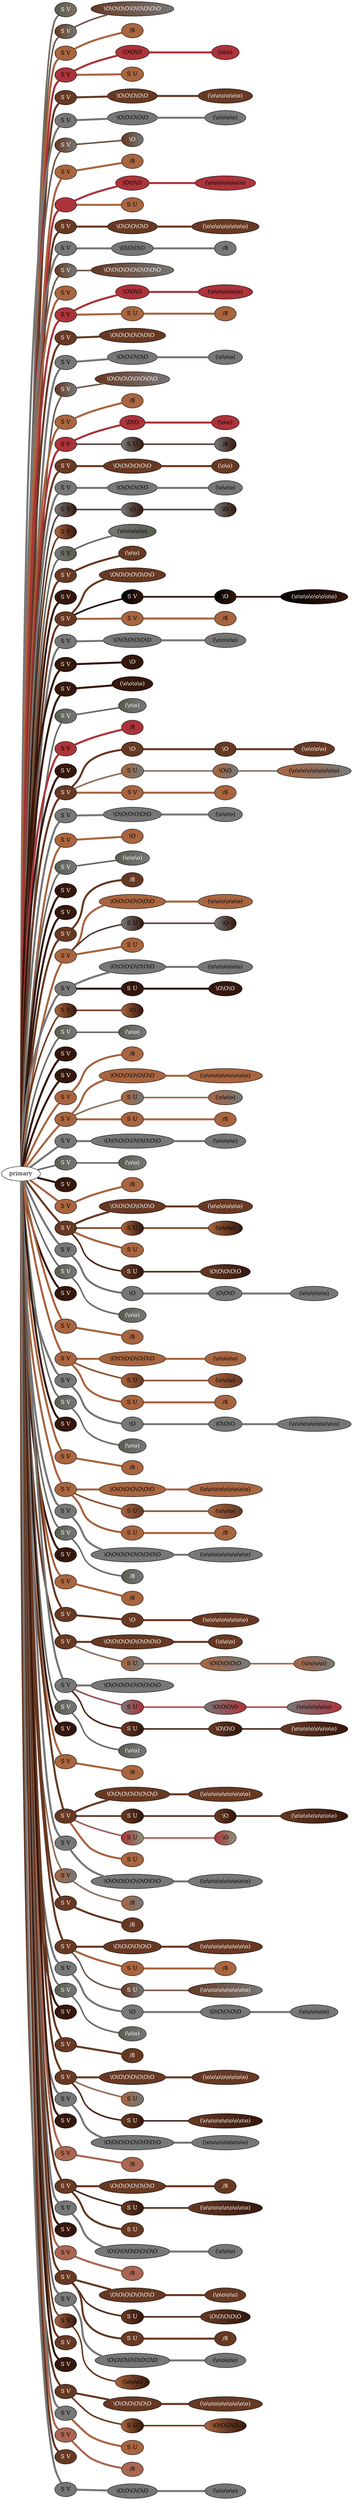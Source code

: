 graph {
 graph [rankdir=LR]
"1" [qtype="pendant_node", pendant_colors="#575E4E:#817066", pendant_ply="S", pendant_attach="V", pendant_length="14.5", label="S V", style=filled, fillcolor="#575E4E:#817066", fontcolor="#ffffff"]
"primary" -- "1" [qtype="pendant_link",penwidth=2,color="#575E4E:#817066"]
"2" [qtype="pendant_node", pendant_colors="#673923:#777777", pendant_ply="S", pendant_attach="V", pendant_length="36.0", label="S V", style=filled, fillcolor="#673923:#777777", fontcolor="#ffffff"]
"primary" -- "2" [qtype="pendant_link",penwidth=2,color="#673923:#777777"]
"2:0" [qtype="knot_node", knot_value="9", knot_type="S", knot_position="8.5", knot_spin="Z", label="\\O\\O\\O\\O\\O\\O\\O\\O\\O", style=filled, fillcolor="#673923:#777777" , fontcolor="#ffffff"]
"2" -- "2:0" [qtype="knot_link",penwidth=2,color="#673923:#777777"]
"3" [qtype="pendant_node", pendant_colors="#A86540", pendant_ply="S", pendant_attach="V", pendant_length="41.0", label="S V", style=filled, fillcolor="#A86540", fontcolor="#000000"]
"primary" -- "3" [qtype="pendant_link",penwidth=5,color="#A86540"]
"3:0" [qtype="knot_node", knot_value="1", knot_type="E", knot_position="16.0", knot_spin="S", label="/8", style=filled, fillcolor="#A86540" , fontcolor="#000000"]
"3" -- "3:0" [qtype="knot_link",penwidth=5,color="#A86540"]
"4" [qtype="pendant_node", pendant_colors="#AB343A", pendant_ply="S", pendant_attach="V", pendant_length="38.0", label="S V", style=filled, fillcolor="#AB343A", fontcolor="#000000"]
"primary" -- "4" [qtype="pendant_link",penwidth=5,color="#AB343A"]
"4:0" [qtype="knot_node", knot_value="3", knot_type="S", knot_position="8.0", knot_spin="Z", label="\\O\\O\\O", style=filled, fillcolor="#AB343A" , fontcolor="#000000"]
"4" -- "4:0" [qtype="knot_link",penwidth=5,color="#AB343A"]
"4:1" [qtype="knot_node", knot_value="2", knot_type="L", knot_position="15.0", knot_spin="Z", label="(\\o\\o)", style=filled, fillcolor="#AB343A" , fontcolor="#000000"]
"4:0" -- "4:1" [qtype="knot_link",penwidth=5,color="#AB343A"]
"4s1" [qtype="pendant_node", pendant_colors="#A86540", pendant_ply="S", pendant_attach="U", pendant_length="0.0", label="S U", style=filled, fillcolor="#A86540", fontcolor="#000000"]
"4" -- "4s1" [qtype="pendant_link",penwidth=5,color="#A86540"]
"5" [qtype="pendant_node", pendant_colors="#673923", pendant_ply="S", pendant_attach="V", pendant_length="37.0", label="S V", style=filled, fillcolor="#673923", fontcolor="#ffffff"]
"primary" -- "5" [qtype="pendant_link",penwidth=5,color="#673923"]
"5:0" [qtype="knot_node", knot_value="5", knot_type="S", knot_position="8.0", knot_spin="Z", label="\\O\\O\\O\\O\\O", style=filled, fillcolor="#673923" , fontcolor="#ffffff"]
"5" -- "5:0" [qtype="knot_link",penwidth=5,color="#673923"]
"5:1" [qtype="knot_node", knot_value="6", knot_type="L", knot_position="16.0", knot_spin="Z", label="(\\o\\o\\o\\o\\o\\o)", style=filled, fillcolor="#673923" , fontcolor="#ffffff"]
"5:0" -- "5:1" [qtype="knot_link",penwidth=5,color="#673923"]
"6" [qtype="pendant_node", pendant_colors="#777777", pendant_ply="S", pendant_attach="V", pendant_length="41.0", label="S V", style=filled, fillcolor="#777777", fontcolor="#000000"]
"primary" -- "6" [qtype="pendant_link",penwidth=5,color="#777777"]
"6:0" [qtype="knot_node", knot_value="5", knot_type="S", knot_position="7.5", knot_spin="Z", label="\\O\\O\\O\\O\\O", style=filled, fillcolor="#777777" , fontcolor="#000000"]
"6" -- "6:0" [qtype="knot_link",penwidth=5,color="#777777"]
"6:1" [qtype="knot_node", knot_value="4", knot_type="L", knot_position="16.0", knot_spin="Z", label="(\\o\\o\\o\\o)", style=filled, fillcolor="#777777" , fontcolor="#000000"]
"6:0" -- "6:1" [qtype="knot_link",penwidth=5,color="#777777"]
"7" [qtype="pendant_node", pendant_colors="#673923:#777777", pendant_ply="S", pendant_attach="V", pendant_length="38.0", label="S V", style=filled, fillcolor="#673923:#777777", fontcolor="#ffffff"]
"primary" -- "7" [qtype="pendant_link",penwidth=2,color="#673923:#777777"]
"7:0" [qtype="knot_node", knot_value="1", knot_type="S", knot_position="3.5", knot_spin="Z", label="\\O", style=filled, fillcolor="#673923:#777777" , fontcolor="#ffffff"]
"7" -- "7:0" [qtype="knot_link",penwidth=2,color="#673923:#777777"]
"8" [qtype="pendant_node", pendant_colors="#A86540", pendant_ply="S", pendant_attach="V", pendant_length="15.5", label="S V", style=filled, fillcolor="#A86540", fontcolor="#000000"]
"primary" -- "8" [qtype="pendant_link",penwidth=5,color="#A86540"]
"8:0" [qtype="knot_node", knot_value="1", knot_type="E", knot_position="14.5", knot_spin="S", label="/8", style=filled, fillcolor="#A86540" , fontcolor="#000000"]
"8" -- "8:0" [qtype="knot_link",penwidth=5,color="#A86540"]
"9" [qtype="pendant_node", pendant_colors="#AB343A", pendant_ply="", pendant_attach="", pendant_length="", label=" ", style=filled, fillcolor="#AB343A", fontcolor="#000000"]
"primary" -- "9" [qtype="pendant_link",penwidth=5,color="#AB343A"]
"9:0" [qtype="knot_node", knot_value="3", knot_type="S", knot_position="7.0", knot_spin="Z", label="\\O\\O\\O", style=filled, fillcolor="#AB343A" , fontcolor="#000000"]
"9" -- "9:0" [qtype="knot_link",penwidth=5,color="#AB343A"]
"9:1" [qtype="knot_node", knot_value="7", knot_type="L", knot_position="15.0", knot_spin="Z", label="(\\o\\o\\o\\o\\o\\o\\o)", style=filled, fillcolor="#AB343A" , fontcolor="#000000"]
"9:0" -- "9:1" [qtype="knot_link",penwidth=5,color="#AB343A"]
"9s1" [qtype="pendant_node", pendant_colors="#A86540", pendant_ply="S", pendant_attach="U", pendant_length="2.0", label="S U", style=filled, fillcolor="#A86540", fontcolor="#000000"]
"9" -- "9s1" [qtype="pendant_link",penwidth=5,color="#A86540"]
"10" [qtype="pendant_node", pendant_colors="#673923", pendant_ply="S", pendant_attach="V", pendant_length="28.0", label="S V", style=filled, fillcolor="#673923", fontcolor="#ffffff"]
"primary" -- "10" [qtype="pendant_link",penwidth=5,color="#673923"]
"10:0" [qtype="knot_node", knot_value="5", knot_type="S", knot_position="7.5", knot_spin="Z", label="\\O\\O\\O\\O\\O", style=filled, fillcolor="#673923" , fontcolor="#ffffff"]
"10" -- "10:0" [qtype="knot_link",penwidth=5,color="#673923"]
"10:1" [qtype="knot_node", knot_value="8", knot_type="L", knot_position="15.5", knot_spin="Z", label="(\\o\\o\\o\\o\\o\\o\\o\\o)", style=filled, fillcolor="#673923" , fontcolor="#ffffff"]
"10:0" -- "10:1" [qtype="knot_link",penwidth=5,color="#673923"]
"11" [qtype="pendant_node", pendant_colors="#777777", pendant_ply="S", pendant_attach="V", pendant_length="43.0", label="S V", style=filled, fillcolor="#777777", fontcolor="#000000"]
"primary" -- "11" [qtype="pendant_link",penwidth=5,color="#777777"]
"11:0" [qtype="knot_node", knot_value="4", knot_type="S", knot_position="7.0", knot_spin="Z", label="\\O\\O\\O\\O", style=filled, fillcolor="#777777" , fontcolor="#000000"]
"11" -- "11:0" [qtype="knot_link",penwidth=5,color="#777777"]
"11:1" [qtype="knot_node", knot_value="1", knot_type="E", knot_position="16.0", knot_spin="S", label="/8", style=filled, fillcolor="#777777" , fontcolor="#000000"]
"11:0" -- "11:1" [qtype="knot_link",penwidth=5,color="#777777"]
"12" [qtype="pendant_node", pendant_colors="#673923:#777777", pendant_ply="S", pendant_attach="V", pendant_length="36.0", label="S V", style=filled, fillcolor="#673923:#777777", fontcolor="#ffffff"]
"primary" -- "12" [qtype="pendant_link",penwidth=2,color="#673923:#777777"]
"12:0" [qtype="knot_node", knot_value="9", knot_type="S", knot_position="7.5", knot_spin="Z", label="\\O\\O\\O\\O\\O\\O\\O\\O\\O", style=filled, fillcolor="#673923:#777777" , fontcolor="#ffffff"]
"12" -- "12:0" [qtype="knot_link",penwidth=2,color="#673923:#777777"]
"13" [qtype="pendant_node", pendant_colors="#A86540", pendant_ply="S", pendant_attach="V", pendant_length="38.0", label="S V", style=filled, fillcolor="#A86540", fontcolor="#000000"]
"primary" -- "13" [qtype="pendant_link",penwidth=5,color="#A86540"]
"14" [qtype="pendant_node", pendant_colors="#AB343A", pendant_ply="S", pendant_attach="V", pendant_length="35.0", label="S V", style=filled, fillcolor="#AB343A", fontcolor="#000000"]
"primary" -- "14" [qtype="pendant_link",penwidth=5,color="#AB343A"]
"14:0" [qtype="knot_node", knot_value="3", knot_type="S", knot_position="7.0", knot_spin="Z", label="\\O\\O\\O", style=filled, fillcolor="#AB343A" , fontcolor="#000000"]
"14" -- "14:0" [qtype="knot_link",penwidth=5,color="#AB343A"]
"14:1" [qtype="knot_node", knot_value="6", knot_type="L", knot_position="15.0", knot_spin="Z", label="(\\o\\o\\o\\o\\o\\o)", style=filled, fillcolor="#AB343A" , fontcolor="#000000"]
"14:0" -- "14:1" [qtype="knot_link",penwidth=5,color="#AB343A"]
"14s1" [qtype="pendant_node", pendant_colors="#A86540", pendant_ply="S", pendant_attach="U", pendant_length="28.0", label="S U", style=filled, fillcolor="#A86540", fontcolor="#000000"]
"14" -- "14s1" [qtype="pendant_link",penwidth=5,color="#A86540"]
"14s1:0" [qtype="knot_node", knot_value="1", knot_type="E", knot_position="16.0", knot_spin="S", label="/8", style=filled, fillcolor="#A86540" , fontcolor="#000000"]
"14s1" -- "14s1:0" [qtype="knot_link",penwidth=5,color="#A86540"]
"15" [qtype="pendant_node", pendant_colors="#673923", pendant_ply="S", pendant_attach="V", pendant_length="52.0", label="S V", style=filled, fillcolor="#673923", fontcolor="#ffffff"]
"primary" -- "15" [qtype="pendant_link",penwidth=5,color="#673923"]
"15:0" [qtype="knot_node", knot_value="7", knot_type="S", knot_position="7.5", knot_spin="Z", label="\\O\\O\\O\\O\\O\\O\\O", style=filled, fillcolor="#673923" , fontcolor="#ffffff"]
"15" -- "15:0" [qtype="knot_link",penwidth=5,color="#673923"]
"16" [qtype="pendant_node", pendant_colors="#777777", pendant_ply="S", pendant_attach="V", pendant_length="47.0", label="S V", style=filled, fillcolor="#777777", fontcolor="#000000"]
"primary" -- "16" [qtype="pendant_link",penwidth=5,color="#777777"]
"16:0" [qtype="knot_node", knot_value="5", knot_type="S", knot_position="7.0", knot_spin="Z", label="\\O\\O\\O\\O\\O", style=filled, fillcolor="#777777" , fontcolor="#000000"]
"16" -- "16:0" [qtype="knot_link",penwidth=5,color="#777777"]
"16:1" [qtype="knot_node", knot_value="3", knot_type="L", knot_position="15.0", knot_spin="Z", label="(\\o\\o\\o)", style=filled, fillcolor="#777777" , fontcolor="#000000"]
"16:0" -- "16:1" [qtype="knot_link",penwidth=5,color="#777777"]
"17" [qtype="pendant_node", pendant_colors="#673923:#777777", pendant_ply="S", pendant_attach="V", pendant_length="36.0", label="S V", style=filled, fillcolor="#673923:#777777", fontcolor="#ffffff"]
"primary" -- "17" [qtype="pendant_link",penwidth=2,color="#673923:#777777"]
"17:0" [qtype="knot_node", knot_value="8", knot_type="S", knot_position="7.5", knot_spin="Z", label="\\O\\O\\O\\O\\O\\O\\O\\O", style=filled, fillcolor="#673923:#777777" , fontcolor="#ffffff"]
"17" -- "17:0" [qtype="knot_link",penwidth=2,color="#673923:#777777"]
"18" [qtype="pendant_node", pendant_colors="#A86540", pendant_ply="S", pendant_attach="V", pendant_length="42.0", label="S V", style=filled, fillcolor="#A86540", fontcolor="#000000"]
"primary" -- "18" [qtype="pendant_link",penwidth=5,color="#A86540"]
"18:0" [qtype="knot_node", knot_value="1", knot_type="E", knot_position="15.5", knot_spin="S", label="/8", style=filled, fillcolor="#A86540" , fontcolor="#000000"]
"18" -- "18:0" [qtype="knot_link",penwidth=5,color="#A86540"]
"19" [qtype="pendant_node", pendant_colors="#AB343A", pendant_ply="S", pendant_attach="V", pendant_length="43.0", label="S V", style=filled, fillcolor="#AB343A", fontcolor="#000000"]
"primary" -- "19" [qtype="pendant_link",penwidth=5,color="#AB343A"]
"19:0" [qtype="knot_node", knot_value="2", knot_type="S", knot_position="7.5", knot_spin="Z", label="\\O\\O", style=filled, fillcolor="#AB343A" , fontcolor="#000000"]
"19" -- "19:0" [qtype="knot_link",penwidth=5,color="#AB343A"]
"19:1" [qtype="knot_node", knot_value="2", knot_type="L", knot_position="15.5", knot_spin="Z", label="(\\o\\o)", style=filled, fillcolor="#AB343A" , fontcolor="#000000"]
"19:0" -- "19:1" [qtype="knot_link",penwidth=5,color="#AB343A"]
"19s1" [qtype="pendant_node", pendant_colors="#777777:#35170C", pendant_ply="S", pendant_attach="U", pendant_length="19.0", label="S U", style=filled, fillcolor="#777777:#35170C", fontcolor="#000000"]
"19" -- "19s1" [qtype="pendant_link",penwidth=2,color="#777777:#35170C"]
"19s1:0" [qtype="knot_node", knot_value="1", knot_type="E", knot_position="16.5", knot_spin="S", label="/8", style=filled, fillcolor="#777777:#35170C" , fontcolor="#000000"]
"19s1" -- "19s1:0" [qtype="knot_link",penwidth=2,color="#777777:#35170C"]
"20" [qtype="pendant_node", pendant_colors="#673923", pendant_ply="S", pendant_attach="V", pendant_length="49.0", label="S V", style=filled, fillcolor="#673923", fontcolor="#ffffff"]
"primary" -- "20" [qtype="pendant_link",penwidth=5,color="#673923"]
"20:0" [qtype="knot_node", knot_value="6", knot_type="S", knot_position="8.0", knot_spin="Z", label="\\O\\O\\O\\O\\O\\O", style=filled, fillcolor="#673923" , fontcolor="#ffffff"]
"20" -- "20:0" [qtype="knot_link",penwidth=5,color="#673923"]
"20:1" [qtype="knot_node", knot_value="2", knot_type="L", knot_position="15.5", knot_spin="Z", label="(\\o\\o)", style=filled, fillcolor="#673923" , fontcolor="#ffffff"]
"20:0" -- "20:1" [qtype="knot_link",penwidth=5,color="#673923"]
"21" [qtype="pendant_node", pendant_colors="#777777", pendant_ply="S", pendant_attach="V", pendant_length="53.0", label="S V", style=filled, fillcolor="#777777", fontcolor="#000000"]
"primary" -- "21" [qtype="pendant_link",penwidth=5,color="#777777"]
"21:0" [qtype="knot_node", knot_value="5", knot_type="S", knot_position="7.5", knot_spin="Z", label="\\O\\O\\O\\O\\O", style=filled, fillcolor="#777777" , fontcolor="#000000"]
"21" -- "21:0" [qtype="knot_link",penwidth=5,color="#777777"]
"21:1" [qtype="knot_node", knot_value="3", knot_type="L", knot_position="16.0", knot_spin="Z", label="(\\o\\o\\o)", style=filled, fillcolor="#777777" , fontcolor="#000000"]
"21:0" -- "21:1" [qtype="knot_link",penwidth=5,color="#777777"]
"22" [qtype="pendant_node", pendant_colors="#777777:#35170C", pendant_ply="S", pendant_attach="V", pendant_length="19.0", label="S V", style=filled, fillcolor="#777777:#35170C", fontcolor="#000000"]
"primary" -- "22" [qtype="pendant_link",penwidth=2,color="#777777:#35170C"]
"22:0" [qtype="knot_node", knot_value="1", knot_type="S", knot_position="4.0", knot_spin="Z", label="\\O", style=filled, fillcolor="#777777:#35170C" , fontcolor="#000000"]
"22" -- "22:0" [qtype="knot_link",penwidth=2,color="#777777:#35170C"]
"22:1" [qtype="knot_node", knot_value="1", knot_type="S", knot_position="9.5", knot_spin="Z", label="\\O", style=filled, fillcolor="#777777:#35170C" , fontcolor="#000000"]
"22:0" -- "22:1" [qtype="knot_link",penwidth=2,color="#777777:#35170C"]
"23" [qtype="pendant_node", pendant_colors="#A86540:#35170C", pendant_ply="S", pendant_attach="V", pendant_length="2.5", label="S V", style=filled, fillcolor="#A86540:#35170C", fontcolor="#000000"]
"primary" -- "23" [qtype="pendant_link",penwidth=2,color="#A86540:#35170C"]
"24" [qtype="pendant_node", pendant_colors="#777777:#575E4E", pendant_ply="S", pendant_attach="V", pendant_length="26.5", label="S V", style=filled, fillcolor="#777777:#575E4E", fontcolor="#000000"]
"primary" -- "24" [qtype="pendant_link",penwidth=2,color="#777777:#575E4E"]
"24:0" [qtype="knot_node", knot_value="5", knot_type="L", knot_position="14.5", knot_spin="Z", label="(\\o\\o\\o\\o\\o)", style=filled, fillcolor="#777777:#575E4E" , fontcolor="#000000"]
"24" -- "24:0" [qtype="knot_link",penwidth=2,color="#777777:#575E4E"]
"25" [qtype="pendant_node", pendant_colors="#673923", pendant_ply="S", pendant_attach="V", pendant_length="39.0", label="S V", style=filled, fillcolor="#673923", fontcolor="#ffffff"]
"primary" -- "25" [qtype="pendant_link",penwidth=5,color="#673923"]
"25:0" [qtype="knot_node", knot_value="2", knot_type="L", knot_position="14.0", knot_spin="Z", label="(\\o\\o)", style=filled, fillcolor="#673923" , fontcolor="#ffffff"]
"25" -- "25:0" [qtype="knot_link",penwidth=5,color="#673923"]
"26" [qtype="pendant_node", pendant_colors="#35170C", pendant_ply="S", pendant_attach="V", pendant_length="0.0", label="S V", style=filled, fillcolor="#35170C", fontcolor="#ffffff"]
"primary" -- "26" [qtype="pendant_link",penwidth=5,color="#35170C"]
"27" [qtype="pendant_node", pendant_colors="#673923", pendant_ply="S", pendant_attach="V", pendant_length="37.0", label="S V", style=filled, fillcolor="#673923", fontcolor="#ffffff"]
"primary" -- "27" [qtype="pendant_link",penwidth=5,color="#673923"]
"27:0" [qtype="knot_node", knot_value="7", knot_type="S", knot_position="7.5", knot_spin="Z", label="\\O\\O\\O\\O\\O\\O\\O", style=filled, fillcolor="#673923" , fontcolor="#ffffff"]
"27" -- "27:0" [qtype="knot_link",penwidth=5,color="#673923"]
"27s1" [qtype="pendant_node", pendant_colors="#000000:#35170C", pendant_ply="S", pendant_attach="V", pendant_length="24.0", label="S V", style=filled, fillcolor="#000000:#35170C", fontcolor="#ffffff"]
"27" -- "27s1" [qtype="pendant_link",penwidth=2,color="#000000:#35170C"]
"27s1:0" [qtype="knot_node", knot_value="1", knot_type="S", knot_position="7.0", knot_spin="Z", label="\\O", style=filled, fillcolor="#000000:#35170C" , fontcolor="#ffffff"]
"27s1" -- "27s1:0" [qtype="knot_link",penwidth=2,color="#000000:#35170C"]
"27s1:1" [qtype="knot_node", knot_value="8", knot_type="L", knot_position="14.0", knot_spin="Z", label="(\\o\\o\\o\\o\\o\\o\\o\\o)", style=filled, fillcolor="#000000:#35170C" , fontcolor="#ffffff"]
"27s1:0" -- "27s1:1" [qtype="knot_link",penwidth=2,color="#000000:#35170C"]
"27s2" [qtype="pendant_node", pendant_colors="#A86540", pendant_ply="S", pendant_attach="V", pendant_length="33.0", label="S V", style=filled, fillcolor="#A86540", fontcolor="#000000"]
"27" -- "27s2" [qtype="pendant_link",penwidth=5,color="#A86540"]
"27s2:0" [qtype="knot_node", knot_value="1", knot_type="E", knot_position="13.5", knot_spin="S", label="/8", style=filled, fillcolor="#A86540" , fontcolor="#000000"]
"27s2" -- "27s2:0" [qtype="knot_link",penwidth=5,color="#A86540"]
"28" [qtype="pendant_node", pendant_colors="#777777", pendant_ply="S", pendant_attach="V", pendant_length="35.0", label="S V", style=filled, fillcolor="#777777", fontcolor="#000000"]
"primary" -- "28" [qtype="pendant_link",penwidth=5,color="#777777"]
"28:0" [qtype="knot_node", knot_value="6", knot_type="S", knot_position="6.5", knot_spin="Z", label="\\O\\O\\O\\O\\O\\O", style=filled, fillcolor="#777777" , fontcolor="#000000"]
"28" -- "28:0" [qtype="knot_link",penwidth=5,color="#777777"]
"28:1" [qtype="knot_node", knot_value="4", knot_type="L", knot_position="15.0", knot_spin="Z", label="(\\o\\o\\o\\o)", style=filled, fillcolor="#777777" , fontcolor="#000000"]
"28:0" -- "28:1" [qtype="knot_link",penwidth=5,color="#777777"]
"29" [qtype="pendant_node", pendant_colors="#35170C", pendant_ply="S", pendant_attach="V", pendant_length="16.0", label="S V", style=filled, fillcolor="#35170C", fontcolor="#ffffff"]
"primary" -- "29" [qtype="pendant_link",penwidth=5,color="#35170C"]
"29:0" [qtype="knot_node", knot_value="1", knot_type="S", knot_position="4.0", knot_spin="Z", label="\\O", style=filled, fillcolor="#35170C" , fontcolor="#ffffff"]
"29" -- "29:0" [qtype="knot_link",penwidth=5,color="#35170C"]
"30" [qtype="pendant_node", pendant_colors="#35170C", pendant_ply="S", pendant_attach="V", pendant_length="16.0", label="S V", style=filled, fillcolor="#35170C", fontcolor="#ffffff"]
"primary" -- "30" [qtype="pendant_link",penwidth=5,color="#35170C"]
"30:0" [qtype="knot_node", knot_value="4", knot_type="L", knot_position="14.0", knot_spin="Z", label="(\\o\\o\\o\\o)", style=filled, fillcolor="#35170C" , fontcolor="#ffffff"]
"30" -- "30:0" [qtype="knot_link",penwidth=5,color="#35170C"]
"31" [qtype="pendant_node", pendant_colors="#575E4E:#777777", pendant_ply="S", pendant_attach="V", pendant_length="38.0", label="S V", style=filled, fillcolor="#575E4E:#777777", fontcolor="#ffffff"]
"primary" -- "31" [qtype="pendant_link",penwidth=2,color="#575E4E:#777777"]
"31:0" [qtype="knot_node", knot_value="2", knot_type="L", knot_position="15.0", knot_spin="Z", label="(\\o\\o)", style=filled, fillcolor="#575E4E:#777777" , fontcolor="#ffffff"]
"31" -- "31:0" [qtype="knot_link",penwidth=2,color="#575E4E:#777777"]
"32" [qtype="pendant_node", pendant_colors="#AB343A", pendant_ply="S", pendant_attach="V", pendant_length="44.0", label="S V", style=filled, fillcolor="#AB343A", fontcolor="#000000"]
"primary" -- "32" [qtype="pendant_link",penwidth=5,color="#AB343A"]
"32:0" [qtype="knot_node", knot_value="1", knot_type="E", knot_position="15.0", knot_spin="S", label="/8", style=filled, fillcolor="#AB343A" , fontcolor="#000000"]
"32" -- "32:0" [qtype="knot_link",penwidth=5,color="#AB343A"]
"33" [qtype="pendant_node", pendant_colors="#35170C", pendant_ply="S", pendant_attach="V", pendant_length="0.5", label="S V", style=filled, fillcolor="#35170C", fontcolor="#ffffff"]
"primary" -- "33" [qtype="pendant_link",penwidth=5,color="#35170C"]
"34" [qtype="pendant_node", pendant_colors="#673923", pendant_ply="S", pendant_attach="V", pendant_length="41.0", label="S V", style=filled, fillcolor="#673923", fontcolor="#ffffff"]
"primary" -- "34" [qtype="pendant_link",penwidth=5,color="#673923"]
"34:0" [qtype="knot_node", knot_value="1", knot_type="S", knot_position="3.0", knot_spin="Z", label="\\O", style=filled, fillcolor="#673923" , fontcolor="#ffffff"]
"34" -- "34:0" [qtype="knot_link",penwidth=5,color="#673923"]
"34:1" [qtype="knot_node", knot_value="1", knot_type="S", knot_position="7.0", knot_spin="Z", label="\\O", style=filled, fillcolor="#673923" , fontcolor="#ffffff"]
"34:0" -- "34:1" [qtype="knot_link",penwidth=5,color="#673923"]
"34:2" [qtype="knot_node", knot_value="4", knot_type="L", knot_position="15.5", knot_spin="Z", label="(\\o\\o\\o\\o)", style=filled, fillcolor="#673923" , fontcolor="#ffffff"]
"34:1" -- "34:2" [qtype="knot_link",penwidth=5,color="#673923"]
"34s1" [qtype="pendant_node", pendant_colors="#A86540:#777777", pendant_ply="S", pendant_attach="U", pendant_length="30.0", label="S U", style=filled, fillcolor="#A86540:#777777", fontcolor="#000000"]
"34" -- "34s1" [qtype="pendant_link",penwidth=2,color="#A86540:#777777"]
"34s1:0" [qtype="knot_node", knot_value="2", knot_type="S", knot_position="7.0", knot_spin="Z", label="\\O\\O", style=filled, fillcolor="#A86540:#777777" , fontcolor="#000000"]
"34s1" -- "34s1:0" [qtype="knot_link",penwidth=2,color="#A86540:#777777"]
"34s1:1" [qtype="knot_node", knot_value="9", knot_type="L", knot_position="15.0", knot_spin="Z", label="(\\o\\o\\o\\o\\o\\o\\o\\o\\o)", style=filled, fillcolor="#A86540:#777777" , fontcolor="#000000"]
"34s1:0" -- "34s1:1" [qtype="knot_link",penwidth=2,color="#A86540:#777777"]
"34s2" [qtype="pendant_node", pendant_colors="#A86540", pendant_ply="S", pendant_attach="V", pendant_length="33.0", label="S V", style=filled, fillcolor="#A86540", fontcolor="#000000"]
"34" -- "34s2" [qtype="pendant_link",penwidth=5,color="#A86540"]
"34s2:0" [qtype="knot_node", knot_value="1", knot_type="E", knot_position="14.0", knot_spin="S", label="/8", style=filled, fillcolor="#A86540" , fontcolor="#000000"]
"34s2" -- "34s2:0" [qtype="knot_link",penwidth=5,color="#A86540"]
"35" [qtype="pendant_node", pendant_colors="#777777", pendant_ply="S", pendant_attach="V", pendant_length="35.0", label="S V", style=filled, fillcolor="#777777", fontcolor="#000000"]
"primary" -- "35" [qtype="pendant_link",penwidth=5,color="#777777"]
"35:0" [qtype="knot_node", knot_value="6", knot_type="S", knot_position="6.0", knot_spin="Z", label="\\O\\O\\O\\O\\O\\O", style=filled, fillcolor="#777777" , fontcolor="#000000"]
"35" -- "35:0" [qtype="knot_link",penwidth=5,color="#777777"]
"35:1" [qtype="knot_node", knot_value="3", knot_type="L", knot_position="15.0", knot_spin="Z", label="(\\o\\o\\o)", style=filled, fillcolor="#777777" , fontcolor="#000000"]
"35:0" -- "35:1" [qtype="knot_link",penwidth=5,color="#777777"]
"36" [qtype="pendant_node", pendant_colors="#A86540", pendant_ply="S", pendant_attach="V", pendant_length="48.0", label="S V", style=filled, fillcolor="#A86540", fontcolor="#000000"]
"primary" -- "36" [qtype="pendant_link",penwidth=5,color="#A86540"]
"36:0" [qtype="knot_node", knot_value="1", knot_type="S", knot_position="3.0", knot_spin="Z", label="\\O", style=filled, fillcolor="#A86540" , fontcolor="#000000"]
"36" -- "36:0" [qtype="knot_link",penwidth=5,color="#A86540"]
"37" [qtype="pendant_node", pendant_colors="#575E4E:#777777", pendant_ply="S", pendant_attach="V", pendant_length="31.0", label="S V", style=filled, fillcolor="#575E4E:#777777", fontcolor="#ffffff"]
"primary" -- "37" [qtype="pendant_link",penwidth=2,color="#575E4E:#777777"]
"37:0" [qtype="knot_node", knot_value="3", knot_type="L", knot_position="16.0", knot_spin="Z", label="(\\o\\o\\o)", style=filled, fillcolor="#575E4E:#777777" , fontcolor="#ffffff"]
"37" -- "37:0" [qtype="knot_link",penwidth=2,color="#575E4E:#777777"]
"38" [qtype="pendant_node", pendant_colors="#35170C", pendant_ply="S", pendant_attach="V", pendant_length="0.0", label="S V", style=filled, fillcolor="#35170C", fontcolor="#ffffff"]
"primary" -- "38" [qtype="pendant_link",penwidth=5,color="#35170C"]
"39" [qtype="pendant_node", pendant_colors="#35170C", pendant_ply="S", pendant_attach="V", pendant_length="0.0", label="S V", style=filled, fillcolor="#35170C", fontcolor="#ffffff"]
"primary" -- "39" [qtype="pendant_link",penwidth=5,color="#35170C"]
"40" [qtype="pendant_node", pendant_colors="#673923", pendant_ply="S", pendant_attach="V", pendant_length="40.0", label="S V", style=filled, fillcolor="#673923", fontcolor="#ffffff"]
"primary" -- "40" [qtype="pendant_link",penwidth=5,color="#673923"]
"40:0" [qtype="knot_node", knot_value="1", knot_type="E", knot_position="16.5", knot_spin="S", label="/8", style=filled, fillcolor="#673923" , fontcolor="#ffffff"]
"40" -- "40:0" [qtype="knot_link",penwidth=5,color="#673923"]
"41" [qtype="pendant_node", pendant_colors="#A86540", pendant_ply="S", pendant_attach="V", pendant_length="35.0", label="S V", style=filled, fillcolor="#A86540", fontcolor="#000000"]
"primary" -- "41" [qtype="pendant_link",penwidth=5,color="#A86540"]
"41:0" [qtype="knot_node", knot_value="7", knot_type="S", knot_position="9.0", knot_spin="Z", label="\\O\\O\\O\\O\\O\\O\\O", style=filled, fillcolor="#A86540" , fontcolor="#000000"]
"41" -- "41:0" [qtype="knot_link",penwidth=5,color="#A86540"]
"41:1" [qtype="knot_node", knot_value="6", knot_type="L", knot_position="16.5", knot_spin="Z", label="(\\o\\o\\o\\o\\o\\o)", style=filled, fillcolor="#A86540" , fontcolor="#000000"]
"41:0" -- "41:1" [qtype="knot_link",penwidth=5,color="#A86540"]
"41s1" [qtype="pendant_node", pendant_colors="#777777:#35170C", pendant_ply="S", pendant_attach="U", pendant_length="14.0", label="S U", style=filled, fillcolor="#777777:#35170C", fontcolor="#000000"]
"41" -- "41s1" [qtype="pendant_link",penwidth=2,color="#777777:#35170C"]
"41s1:0" [qtype="knot_node", knot_value="1", knot_type="S", knot_position="8.0", knot_spin="Z", label="\\O", style=filled, fillcolor="#777777:#35170C" , fontcolor="#000000"]
"41s1" -- "41s1:0" [qtype="knot_link",penwidth=2,color="#777777:#35170C"]
"41s2" [qtype="pendant_node", pendant_colors="#A86540", pendant_ply="S", pendant_attach="U", pendant_length="30.0", label="S U", style=filled, fillcolor="#A86540", fontcolor="#000000"]
"41" -- "41s2" [qtype="pendant_link",penwidth=5,color="#A86540"]
"42" [qtype="pendant_node", pendant_colors="#777777", pendant_ply="S", pendant_attach="V", pendant_length="39.0", label="S V", style=filled, fillcolor="#777777", fontcolor="#000000"]
"primary" -- "42" [qtype="pendant_link",penwidth=5,color="#777777"]
"42:0" [qtype="knot_node", knot_value="7", knot_type="S", knot_position="8.5", knot_spin="Z", label="\\O\\O\\O\\O\\O\\O\\O", style=filled, fillcolor="#777777" , fontcolor="#000000"]
"42" -- "42:0" [qtype="knot_link",penwidth=5,color="#777777"]
"42:1" [qtype="knot_node", knot_value="6", knot_type="L", knot_position="16.0", knot_spin="Z", label="(\\o\\o\\o\\o\\o\\o)", style=filled, fillcolor="#777777" , fontcolor="#000000"]
"42:0" -- "42:1" [qtype="knot_link",penwidth=5,color="#777777"]
"42s1" [qtype="pendant_node", pendant_colors="#35170C", pendant_ply="S", pendant_attach="U", pendant_length="32.0", label="S U", style=filled, fillcolor="#35170C", fontcolor="#ffffff"]
"42" -- "42s1" [qtype="pendant_link",penwidth=5,color="#35170C"]
"42s1:0" [qtype="knot_node", knot_value="3", knot_type="S", knot_position="7.5", knot_spin="Z", label="\\O\\O\\O", style=filled, fillcolor="#35170C" , fontcolor="#ffffff"]
"42s1" -- "42s1:0" [qtype="knot_link",penwidth=5,color="#35170C"]
"43" [qtype="pendant_node", pendant_colors="#A86540:#35170C", pendant_ply="S", pendant_attach="V", pendant_length="14.0", label="S V", style=filled, fillcolor="#A86540:#35170C", fontcolor="#000000"]
"primary" -- "43" [qtype="pendant_link",penwidth=2,color="#A86540:#35170C"]
"43:0" [qtype="knot_node", knot_value="1", knot_type="S", knot_position="3.3", knot_spin="Z", label="\\O", style=filled, fillcolor="#A86540:#35170C" , fontcolor="#000000"]
"43" -- "43:0" [qtype="knot_link",penwidth=2,color="#A86540:#35170C"]
"44" [qtype="pendant_node", pendant_colors="#575E4E:#777777", pendant_ply="S", pendant_attach="V", pendant_length="31.0", label="S V", style=filled, fillcolor="#575E4E:#777777", fontcolor="#ffffff"]
"primary" -- "44" [qtype="pendant_link",penwidth=2,color="#575E4E:#777777"]
"44:0" [qtype="knot_node", knot_value="2", knot_type="L", knot_position="16.0", knot_spin="Z", label="(\\o\\o)", style=filled, fillcolor="#575E4E:#777777" , fontcolor="#ffffff"]
"44" -- "44:0" [qtype="knot_link",penwidth=2,color="#575E4E:#777777"]
"45" [qtype="pendant_node", pendant_colors="#35170C", pendant_ply="S", pendant_attach="V", pendant_length="15.0", label="S V", style=filled, fillcolor="#35170C", fontcolor="#ffffff"]
"primary" -- "45" [qtype="pendant_link",penwidth=5,color="#35170C"]
"46" [qtype="pendant_node", pendant_colors="#35170C", pendant_ply="S", pendant_attach="V", pendant_length="0.0", label="S V", style=filled, fillcolor="#35170C", fontcolor="#ffffff"]
"primary" -- "46" [qtype="pendant_link",penwidth=5,color="#35170C"]
"47" [qtype="pendant_node", pendant_colors="#A86540", pendant_ply="S", pendant_attach="V", pendant_length="42.0", label="S V", style=filled, fillcolor="#A86540", fontcolor="#000000"]
"primary" -- "47" [qtype="pendant_link",penwidth=5,color="#A86540"]
"47:0" [qtype="knot_node", knot_value="1", knot_type="E", knot_position="16.0", knot_spin="S", label="/8", style=filled, fillcolor="#A86540" , fontcolor="#000000"]
"47" -- "47:0" [qtype="knot_link",penwidth=5,color="#A86540"]
"48" [qtype="pendant_node", pendant_colors="#A86540", pendant_ply="S", pendant_attach="V", pendant_length="34.0", label="S V", style=filled, fillcolor="#A86540", fontcolor="#000000"]
"primary" -- "48" [qtype="pendant_link",penwidth=5,color="#A86540"]
"48:0" [qtype="knot_node", knot_value="7", knot_type="S", knot_position="8.5", knot_spin="Z", label="\\O\\O\\O\\O\\O\\O\\O", style=filled, fillcolor="#A86540" , fontcolor="#000000"]
"48" -- "48:0" [qtype="knot_link",penwidth=5,color="#A86540"]
"48:1" [qtype="knot_node", knot_value="9", knot_type="L", knot_position="16.0", knot_spin="Z", label="(\\o\\o\\o\\o\\o\\o\\o\\o\\o)", style=filled, fillcolor="#A86540" , fontcolor="#000000"]
"48:0" -- "48:1" [qtype="knot_link",penwidth=5,color="#A86540"]
"48s1" [qtype="pendant_node", pendant_colors="#A86540:#777777", pendant_ply="S", pendant_attach="U", pendant_length="31.0", label="S U", style=filled, fillcolor="#A86540:#777777", fontcolor="#000000"]
"48" -- "48s1" [qtype="pendant_link",penwidth=2,color="#A86540:#777777"]
"48s1:0" [qtype="knot_node", knot_value="3", knot_type="L", knot_position="16.0", knot_spin="Z", label="(\\o\\o\\o)", style=filled, fillcolor="#A86540:#777777" , fontcolor="#000000"]
"48s1" -- "48s1:0" [qtype="knot_link",penwidth=2,color="#A86540:#777777"]
"48s2" [qtype="pendant_node", pendant_colors="#A86540", pendant_ply="S", pendant_attach="U", pendant_length="31.0", label="S U", style=filled, fillcolor="#A86540", fontcolor="#000000"]
"48" -- "48s2" [qtype="pendant_link",penwidth=5,color="#A86540"]
"48s2:0" [qtype="knot_node", knot_value="1", knot_type="E", knot_position="15.0", knot_spin="S", label="/8", style=filled, fillcolor="#A86540" , fontcolor="#000000"]
"48s2" -- "48s2:0" [qtype="knot_link",penwidth=5,color="#A86540"]
"49" [qtype="pendant_node", pendant_colors="#777777", pendant_ply="S", pendant_attach="V", pendant_length="40.0", label="S V", style=filled, fillcolor="#777777", fontcolor="#000000"]
"primary" -- "49" [qtype="pendant_link",penwidth=5,color="#777777"]
"49:0" [qtype="knot_node", knot_value="9", knot_type="S", knot_position="9.5", knot_spin="Z", label="\\O\\O\\O\\O\\O\\O\\O\\O\\O", style=filled, fillcolor="#777777" , fontcolor="#000000"]
"49" -- "49:0" [qtype="knot_link",penwidth=5,color="#777777"]
"49:1" [qtype="knot_node", knot_value="4", knot_type="L", knot_position="17.0", knot_spin="Z", label="(\\o\\o\\o\\o)", style=filled, fillcolor="#777777" , fontcolor="#000000"]
"49:0" -- "49:1" [qtype="knot_link",penwidth=5,color="#777777"]
"50" [qtype="pendant_node", pendant_colors="#575E4E:#777777", pendant_ply="S", pendant_attach="V", pendant_length="30.0", label="S V", style=filled, fillcolor="#575E4E:#777777", fontcolor="#ffffff"]
"primary" -- "50" [qtype="pendant_link",penwidth=2,color="#575E4E:#777777"]
"50:0" [qtype="knot_node", knot_value="2", knot_type="L", knot_position="16.0", knot_spin="Z", label="(\\o\\o)", style=filled, fillcolor="#575E4E:#777777" , fontcolor="#ffffff"]
"50" -- "50:0" [qtype="knot_link",penwidth=2,color="#575E4E:#777777"]
"51" [qtype="pendant_node", pendant_colors="#35170C", pendant_ply="S", pendant_attach="V", pendant_length="0.0", label="S V", style=filled, fillcolor="#35170C", fontcolor="#ffffff"]
"primary" -- "51" [qtype="pendant_link",penwidth=5,color="#35170C"]
"52" [qtype="pendant_node", pendant_colors="#A86540", pendant_ply="S", pendant_attach="V", pendant_length="44.0", label="S V", style=filled, fillcolor="#A86540", fontcolor="#000000"]
"primary" -- "52" [qtype="pendant_link",penwidth=5,color="#A86540"]
"52:0" [qtype="knot_node", knot_value="1", knot_type="E", knot_position="17.0", knot_spin="S", label="/8", style=filled, fillcolor="#A86540" , fontcolor="#000000"]
"52" -- "52:0" [qtype="knot_link",penwidth=5,color="#A86540"]
"53" [qtype="pendant_node", pendant_colors="#673923", pendant_ply="S", pendant_attach="V", pendant_length="29.5", label="S V", style=filled, fillcolor="#673923", fontcolor="#ffffff"]
"primary" -- "53" [qtype="pendant_link",penwidth=5,color="#673923"]
"53:0" [qtype="knot_node", knot_value="7", knot_type="S", knot_position="8.5", knot_spin="Z", label="\\O\\O\\O\\O\\O\\O\\O", style=filled, fillcolor="#673923" , fontcolor="#ffffff"]
"53" -- "53:0" [qtype="knot_link",penwidth=5,color="#673923"]
"53:1" [qtype="knot_node", knot_value="6", knot_type="L", knot_position="16.0", knot_spin="Z", label="(\\o\\o\\o\\o\\o\\o)", style=filled, fillcolor="#673923" , fontcolor="#ffffff"]
"53:0" -- "53:1" [qtype="knot_link",penwidth=5,color="#673923"]
"53s1" [qtype="pendant_node", pendant_colors="#A86540:#35170C", pendant_ply="S", pendant_attach="U", pendant_length="38.0", label="S U", style=filled, fillcolor="#A86540:#35170C", fontcolor="#000000"]
"53" -- "53s1" [qtype="pendant_link",penwidth=2,color="#A86540:#35170C"]
"53s1:0" [qtype="knot_node", knot_value="3", knot_type="L", knot_position="16.0", knot_spin="Z", label="(\\o\\o\\o)", style=filled, fillcolor="#A86540:#35170C" , fontcolor="#000000"]
"53s1" -- "53s1:0" [qtype="knot_link",penwidth=2,color="#A86540:#35170C"]
"53s2" [qtype="pendant_node", pendant_colors="#A86540", pendant_ply="S", pendant_attach="U", pendant_length="33.0", label="S U", style=filled, fillcolor="#A86540", fontcolor="#000000"]
"53" -- "53s2" [qtype="pendant_link",penwidth=5,color="#A86540"]
"53s3" [qtype="pendant_node", pendant_colors="#673923:#35170C", pendant_ply="S", pendant_attach="U", pendant_length="35.0", label="S U", style=filled, fillcolor="#673923:#35170C", fontcolor="#ffffff"]
"53" -- "53s3" [qtype="pendant_link",penwidth=2,color="#673923:#35170C"]
"53s3:0" [qtype="knot_node", knot_value="5", knot_type="S", knot_position="8.0", knot_spin="Z", label="\\O\\O\\O\\O\\O", style=filled, fillcolor="#673923:#35170C" , fontcolor="#ffffff"]
"53s3" -- "53s3:0" [qtype="knot_link",penwidth=2,color="#673923:#35170C"]
"54" [qtype="pendant_node", pendant_colors="#777777", pendant_ply="S", pendant_attach="V", pendant_length="25.0", label="S V", style=filled, fillcolor="#777777", fontcolor="#000000"]
"primary" -- "54" [qtype="pendant_link",penwidth=5,color="#777777"]
"54:0" [qtype="knot_node", knot_value="1", knot_type="S", knot_position="3.5", knot_spin="Z", label="\\O", style=filled, fillcolor="#777777" , fontcolor="#000000"]
"54" -- "54:0" [qtype="knot_link",penwidth=5,color="#777777"]
"54:1" [qtype="knot_node", knot_value="3", knot_type="S", knot_position="8.0", knot_spin="Z", label="\\O\\O\\O", style=filled, fillcolor="#777777" , fontcolor="#000000"]
"54:0" -- "54:1" [qtype="knot_link",penwidth=5,color="#777777"]
"54:2" [qtype="knot_node", knot_value="5", knot_type="L", knot_position="14.5", knot_spin="Z", label="(\\o\\o\\o\\o\\o)", style=filled, fillcolor="#777777" , fontcolor="#000000"]
"54:1" -- "54:2" [qtype="knot_link",penwidth=5,color="#777777"]
"55" [qtype="pendant_node", pendant_colors="#575E4E:#777777", pendant_ply="S", pendant_attach="V", pendant_length="39.0", label="S V", style=filled, fillcolor="#575E4E:#777777", fontcolor="#ffffff"]
"primary" -- "55" [qtype="pendant_link",penwidth=2,color="#575E4E:#777777"]
"55:0" [qtype="knot_node", knot_value="2", knot_type="L", knot_position="17.0", knot_spin="Z", label="(\\o\\o)", style=filled, fillcolor="#575E4E:#777777" , fontcolor="#ffffff"]
"55" -- "55:0" [qtype="knot_link",penwidth=2,color="#575E4E:#777777"]
"56" [qtype="pendant_node", pendant_colors="#35170C", pendant_ply="S", pendant_attach="V", pendant_length="1.0", label="S V", style=filled, fillcolor="#35170C", fontcolor="#ffffff"]
"primary" -- "56" [qtype="pendant_link",penwidth=5,color="#35170C"]
"57" [qtype="pendant_node", pendant_colors="#A86540", pendant_ply="S", pendant_attach="V", pendant_length="44.0", label="S V", style=filled, fillcolor="#A86540", fontcolor="#000000"]
"primary" -- "57" [qtype="pendant_link",penwidth=5,color="#A86540"]
"57:0" [qtype="knot_node", knot_value="1", knot_type="E", knot_position="18.0", knot_spin="S", label="/8", style=filled, fillcolor="#A86540" , fontcolor="#000000"]
"57" -- "57:0" [qtype="knot_link",penwidth=5,color="#A86540"]
"58" [qtype="pendant_node", pendant_colors="#A86540", pendant_ply="S", pendant_attach="V", pendant_length="32.0", label="S V", style=filled, fillcolor="#A86540", fontcolor="#000000"]
"primary" -- "58" [qtype="pendant_link",penwidth=5,color="#A86540"]
"58:0" [qtype="knot_node", knot_value="7", knot_type="S", knot_position="8.5", knot_spin="Z", label="\\O\\O\\O\\O\\O\\O\\O", style=filled, fillcolor="#A86540" , fontcolor="#000000"]
"58" -- "58:0" [qtype="knot_link",penwidth=5,color="#A86540"]
"58:1" [qtype="knot_node", knot_value="4", knot_type="L", knot_position="15.5", knot_spin="Z", label="(\\o\\o\\o\\o)", style=filled, fillcolor="#A86540" , fontcolor="#000000"]
"58:0" -- "58:1" [qtype="knot_link",penwidth=5,color="#A86540"]
"58s1" [qtype="pendant_node", pendant_colors="#A86540:#673923", pendant_ply="S", pendant_attach="U", pendant_length="17.5", label="S U", style=filled, fillcolor="#A86540:#673923", fontcolor="#000000"]
"58" -- "58s1" [qtype="pendant_link",penwidth=2,color="#A86540:#673923"]
"58s1:0" [qtype="knot_node", knot_value="3", knot_type="L", knot_position="16.0", knot_spin="Z", label="(\\o\\o\\o)", style=filled, fillcolor="#A86540:#673923" , fontcolor="#000000"]
"58s1" -- "58s1:0" [qtype="knot_link",penwidth=2,color="#A86540:#673923"]
"58s2" [qtype="pendant_node", pendant_colors="#A86540", pendant_ply="S", pendant_attach="U", pendant_length="29.0", label="S U", style=filled, fillcolor="#A86540", fontcolor="#000000"]
"58" -- "58s2" [qtype="pendant_link",penwidth=5,color="#A86540"]
"58s2:0" [qtype="knot_node", knot_value="1", knot_type="E", knot_position="14.0", knot_spin="S", label="/8", style=filled, fillcolor="#A86540" , fontcolor="#000000"]
"58s2" -- "58s2:0" [qtype="knot_link",penwidth=5,color="#A86540"]
"59" [qtype="pendant_node", pendant_colors="#777777", pendant_ply="S", pendant_attach="V", pendant_length="39.0", label="S V", style=filled, fillcolor="#777777", fontcolor="#000000"]
"primary" -- "59" [qtype="pendant_link",penwidth=5,color="#777777"]
"59:0" [qtype="knot_node", knot_value="1", knot_type="S", knot_position="3.5", knot_spin="Z", label="\\O", style=filled, fillcolor="#777777" , fontcolor="#000000"]
"59" -- "59:0" [qtype="knot_link",penwidth=5,color="#777777"]
"59:1" [qtype="knot_node", knot_value="3", knot_type="S", knot_position="7.0", knot_spin="Z", label="\\O\\O\\O", style=filled, fillcolor="#777777" , fontcolor="#000000"]
"59:0" -- "59:1" [qtype="knot_link",penwidth=5,color="#777777"]
"59:2" [qtype="knot_node", knot_value="9", knot_type="L", knot_position="14.5", knot_spin="Z", label="(\\o\\o\\o\\o\\o\\o\\o\\o\\o)", style=filled, fillcolor="#777777" , fontcolor="#000000"]
"59:1" -- "59:2" [qtype="knot_link",penwidth=5,color="#777777"]
"60" [qtype="pendant_node", pendant_colors="#575E4E:#777777", pendant_ply="S", pendant_attach="V", pendant_length="31.0", label="S V", style=filled, fillcolor="#575E4E:#777777", fontcolor="#ffffff"]
"primary" -- "60" [qtype="pendant_link",penwidth=2,color="#575E4E:#777777"]
"60:0" [qtype="knot_node", knot_value="2", knot_type="L", knot_position="13.5", knot_spin="Z", label="(\\o\\o)", style=filled, fillcolor="#575E4E:#777777" , fontcolor="#ffffff"]
"60" -- "60:0" [qtype="knot_link",penwidth=2,color="#575E4E:#777777"]
"61" [qtype="pendant_node", pendant_colors="#35170C", pendant_ply="S", pendant_attach="V", pendant_length="0.0", label="S V", style=filled, fillcolor="#35170C", fontcolor="#ffffff"]
"primary" -- "61" [qtype="pendant_link",penwidth=5,color="#35170C"]
"62" [qtype="pendant_node", pendant_colors="#A86540", pendant_ply="S", pendant_attach="V", pendant_length="33.0", label="S V", style=filled, fillcolor="#A86540", fontcolor="#000000"]
"primary" -- "62" [qtype="pendant_link",penwidth=5,color="#A86540"]
"62:0" [qtype="knot_node", knot_value="1", knot_type="E", knot_position="14.0", knot_spin="S", label="/8", style=filled, fillcolor="#A86540" , fontcolor="#000000"]
"62" -- "62:0" [qtype="knot_link",penwidth=5,color="#A86540"]
"63" [qtype="pendant_node", pendant_colors="#A86540", pendant_ply="S", pendant_attach="V", pendant_length="42.0", label="S V", style=filled, fillcolor="#A86540", fontcolor="#000000"]
"primary" -- "63" [qtype="pendant_link",penwidth=5,color="#A86540"]
"63:0" [qtype="knot_node", knot_value="7", knot_type="S", knot_position="7.0", knot_spin="Z", label="\\O\\O\\O\\O\\O\\O\\O", style=filled, fillcolor="#A86540" , fontcolor="#000000"]
"63" -- "63:0" [qtype="knot_link",penwidth=5,color="#A86540"]
"63:1" [qtype="knot_node", knot_value="9", knot_type="L", knot_position="15.0", knot_spin="Z", label="(\\o\\o\\o\\o\\o\\o\\o\\o\\o)", style=filled, fillcolor="#A86540" , fontcolor="#000000"]
"63:0" -- "63:1" [qtype="knot_link",penwidth=5,color="#A86540"]
"63s1" [qtype="pendant_node", pendant_colors="#A86540:#673923", pendant_ply="S", pendant_attach="U", pendant_length="28.0", label="S U", style=filled, fillcolor="#A86540:#673923", fontcolor="#000000"]
"63" -- "63s1" [qtype="pendant_link",penwidth=2,color="#A86540:#673923"]
"63s1:0" [qtype="knot_node", knot_value="3", knot_type="L", knot_position="12.5", knot_spin="Z", label="(\\o\\o\\o)", style=filled, fillcolor="#A86540:#673923" , fontcolor="#000000"]
"63s1" -- "63s1:0" [qtype="knot_link",penwidth=2,color="#A86540:#673923"]
"63s2" [qtype="pendant_node", pendant_colors="#A86540", pendant_ply="S", pendant_attach="U", pendant_length="33.0", label="S U", style=filled, fillcolor="#A86540", fontcolor="#000000"]
"63" -- "63s2" [qtype="pendant_link",penwidth=5,color="#A86540"]
"63s2:0" [qtype="knot_node", knot_value="1", knot_type="E", knot_position="15.0", knot_spin="S", label="/8", style=filled, fillcolor="#A86540" , fontcolor="#000000"]
"63s2" -- "63s2:0" [qtype="knot_link",penwidth=5,color="#A86540"]
"64" [qtype="pendant_node", pendant_colors="#777777", pendant_ply="S", pendant_attach="V", pendant_length="34.0", label="S V", style=filled, fillcolor="#777777", fontcolor="#000000"]
"primary" -- "64" [qtype="pendant_link",penwidth=5,color="#777777"]
"64:0" [qtype="knot_node", knot_value="9", knot_type="S", knot_position="7.5", knot_spin="Z", label="\\O\\O\\O\\O\\O\\O\\O\\O\\O", style=filled, fillcolor="#777777" , fontcolor="#000000"]
"64" -- "64:0" [qtype="knot_link",penwidth=5,color="#777777"]
"64:1" [qtype="knot_node", knot_value="9", knot_type="L", knot_position="16.0", knot_spin="Z", label="(\\o\\o\\o\\o\\o\\o\\o\\o\\o)", style=filled, fillcolor="#777777" , fontcolor="#000000"]
"64:0" -- "64:1" [qtype="knot_link",penwidth=5,color="#777777"]
"65" [qtype="pendant_node", pendant_colors="#575E4E:#777777", pendant_ply="S", pendant_attach="V", pendant_length="46.0", label="S V", style=filled, fillcolor="#575E4E:#777777", fontcolor="#ffffff"]
"primary" -- "65" [qtype="pendant_link",penwidth=2,color="#575E4E:#777777"]
"65:0" [qtype="knot_node", knot_value="1", knot_type="E", knot_position="15.0", knot_spin="S", label="/8", style=filled, fillcolor="#575E4E:#777777" , fontcolor="#ffffff"]
"65" -- "65:0" [qtype="knot_link",penwidth=2,color="#575E4E:#777777"]
"66" [qtype="pendant_node", pendant_colors="#35170C", pendant_ply="S", pendant_attach="V", pendant_length="0.0", label="S V", style=filled, fillcolor="#35170C", fontcolor="#ffffff"]
"primary" -- "66" [qtype="pendant_link",penwidth=5,color="#35170C"]
"67" [qtype="pendant_node", pendant_colors="#A86540", pendant_ply="S", pendant_attach="V", pendant_length="44.0", label="S V", style=filled, fillcolor="#A86540", fontcolor="#000000"]
"primary" -- "67" [qtype="pendant_link",penwidth=5,color="#A86540"]
"67:0" [qtype="knot_node", knot_value="1", knot_type="E", knot_position="16.0", knot_spin="S", label="/8", style=filled, fillcolor="#A86540" , fontcolor="#000000"]
"67" -- "67:0" [qtype="knot_link",penwidth=5,color="#A86540"]
"68" [qtype="pendant_node", pendant_colors="#673923", pendant_ply="S", pendant_attach="V", pendant_length="40.0", label="S V", style=filled, fillcolor="#673923", fontcolor="#ffffff"]
"primary" -- "68" [qtype="pendant_link",penwidth=5,color="#673923"]
"68:0" [qtype="knot_node", knot_value="1", knot_type="S", knot_position="5.5", knot_spin="Z", label="\\O", style=filled, fillcolor="#673923" , fontcolor="#ffffff"]
"68" -- "68:0" [qtype="knot_link",penwidth=5,color="#673923"]
"68:1" [qtype="knot_node", knot_value="8", knot_type="L", knot_position="13.5", knot_spin="Z", label="(\\o\\o\\o\\o\\o\\o\\o\\o)", style=filled, fillcolor="#673923" , fontcolor="#ffffff"]
"68:0" -- "68:1" [qtype="knot_link",penwidth=5,color="#673923"]
"69" [qtype="pendant_node", pendant_colors="#673923", pendant_ply="S", pendant_attach="V", pendant_length="39.0", label="S V", style=filled, fillcolor="#673923", fontcolor="#ffffff"]
"primary" -- "69" [qtype="pendant_link",penwidth=5,color="#673923"]
"69:0" [qtype="knot_node", knot_value="9", knot_type="S", knot_position="7.5", knot_spin="Z", label="\\O\\O\\O\\O\\O\\O\\O\\O\\O", style=filled, fillcolor="#673923" , fontcolor="#ffffff"]
"69" -- "69:0" [qtype="knot_link",penwidth=5,color="#673923"]
"69:1" [qtype="knot_node", knot_value="3", knot_type="L", knot_position="15.0", knot_spin="Z", label="(\\o\\o\\o)", style=filled, fillcolor="#673923" , fontcolor="#ffffff"]
"69:0" -- "69:1" [qtype="knot_link",penwidth=5,color="#673923"]
"69s1" [qtype="pendant_node", pendant_colors="#A86540:#777777", pendant_ply="S", pendant_attach="U", pendant_length="30.0", label="S U", style=filled, fillcolor="#A86540:#777777", fontcolor="#000000"]
"69" -- "69s1" [qtype="pendant_link",penwidth=2,color="#A86540:#777777"]
"69s1:0" [qtype="knot_node", knot_value="5", knot_type="S", knot_position="7.0", knot_spin="Z", label="\\O\\O\\O\\O\\O", style=filled, fillcolor="#A86540:#777777" , fontcolor="#000000"]
"69s1" -- "69s1:0" [qtype="knot_link",penwidth=2,color="#A86540:#777777"]
"69s1:1" [qtype="knot_node", knot_value="4", knot_type="L", knot_position="13.5", knot_spin="Z", label="(\\o\\o\\o\\o)", style=filled, fillcolor="#A86540:#777777" , fontcolor="#000000"]
"69s1:0" -- "69s1:1" [qtype="knot_link",penwidth=2,color="#A86540:#777777"]
"70" [qtype="pendant_node", pendant_colors="#777777", pendant_ply="S", pendant_attach="V", pendant_length="36.0", label="S V", style=filled, fillcolor="#777777", fontcolor="#000000"]
"primary" -- "70" [qtype="pendant_link",penwidth=5,color="#777777"]
"70:0" [qtype="knot_node", knot_value="9", knot_type="S", knot_position="8.0", knot_spin="Z", label="\\O\\O\\O\\O\\O\\O\\O\\O\\O", style=filled, fillcolor="#777777" , fontcolor="#000000"]
"70" -- "70:0" [qtype="knot_link",penwidth=5,color="#777777"]
"70s1" [qtype="pendant_node", pendant_colors="#777777:#AB343A", pendant_ply="S", pendant_attach="U", pendant_length="35.0", label="S U", style=filled, fillcolor="#777777:#AB343A", fontcolor="#000000"]
"70" -- "70s1" [qtype="pendant_link",penwidth=2,color="#777777:#AB343A"]
"70s1:0" [qtype="knot_node", knot_value="4", knot_type="S", knot_position="6.5", knot_spin="Z", label="\\O\\O\\O\\O", style=filled, fillcolor="#777777:#AB343A" , fontcolor="#000000"]
"70s1" -- "70s1:0" [qtype="knot_link",penwidth=2,color="#777777:#AB343A"]
"70s1:1" [qtype="knot_node", knot_value="6", knot_type="L", knot_position="16.0", knot_spin="Z", label="(\\o\\o\\o\\o\\o\\o)", style=filled, fillcolor="#777777:#AB343A" , fontcolor="#000000"]
"70s1:0" -- "70s1:1" [qtype="knot_link",penwidth=2,color="#777777:#AB343A"]
"70s2" [qtype="pendant_node", pendant_colors="#673923:#35170C", pendant_ply="S", pendant_attach="U", pendant_length="36.0", label="S U", style=filled, fillcolor="#673923:#35170C", fontcolor="#ffffff"]
"70" -- "70s2" [qtype="pendant_link",penwidth=2,color="#673923:#35170C"]
"70s2:0" [qtype="knot_node", knot_value="3", knot_type="S", knot_position="6.0", knot_spin="Z", label="\\O\\O\\O", style=filled, fillcolor="#673923:#35170C" , fontcolor="#ffffff"]
"70s2" -- "70s2:0" [qtype="knot_link",penwidth=2,color="#673923:#35170C"]
"70s2:1" [qtype="knot_node", knot_value="8", knot_type="L", knot_position="14.0", knot_spin="Z", label="(\\o\\o\\o\\o\\o\\o\\o\\o)", style=filled, fillcolor="#673923:#35170C" , fontcolor="#ffffff"]
"70s2:0" -- "70s2:1" [qtype="knot_link",penwidth=2,color="#673923:#35170C"]
"71" [qtype="pendant_node", pendant_colors="#575E4E:#777777", pendant_ply="S", pendant_attach="V", pendant_length="30.0", label="S V", style=filled, fillcolor="#575E4E:#777777", fontcolor="#ffffff"]
"primary" -- "71" [qtype="pendant_link",penwidth=2,color="#575E4E:#777777"]
"71:0" [qtype="knot_node", knot_value="2", knot_type="L", knot_position="16.0", knot_spin="Z", label="(\\o\\o)", style=filled, fillcolor="#575E4E:#777777" , fontcolor="#ffffff"]
"71" -- "71:0" [qtype="knot_link",penwidth=2,color="#575E4E:#777777"]
"72" [qtype="pendant_node", pendant_colors="#35170C", pendant_ply="S", pendant_attach="V", pendant_length="0.0", label="S V", style=filled, fillcolor="#35170C", fontcolor="#ffffff"]
"primary" -- "72" [qtype="pendant_link",penwidth=5,color="#35170C"]
"73" [qtype="pendant_node", pendant_colors="#A86540", pendant_ply="S", pendant_attach="V", pendant_length="39.0", label="S V", style=filled, fillcolor="#A86540", fontcolor="#000000"]
"primary" -- "73" [qtype="pendant_link",penwidth=5,color="#A86540"]
"73:0" [qtype="knot_node", knot_value="1", knot_type="E", knot_position="16.0", knot_spin="S", label="/8", style=filled, fillcolor="#A86540" , fontcolor="#000000"]
"73" -- "73:0" [qtype="knot_link",penwidth=5,color="#A86540"]
"74" [qtype="pendant_node", pendant_colors="#673923", pendant_ply="S", pendant_attach="V", pendant_length="30.0", label="S V", style=filled, fillcolor="#673923", fontcolor="#ffffff"]
"primary" -- "74" [qtype="pendant_link",penwidth=5,color="#673923"]
"74:0" [qtype="knot_node", knot_value="8", knot_type="S", knot_position="7.0", knot_spin="Z", label="\\O\\O\\O\\O\\O\\O\\O\\O", style=filled, fillcolor="#673923" , fontcolor="#ffffff"]
"74" -- "74:0" [qtype="knot_link",penwidth=5,color="#673923"]
"74:1" [qtype="knot_node", knot_value="9", knot_type="L", knot_position="17.0", knot_spin="Z", label="(\\o\\o\\o\\o\\o\\o\\o\\o\\o)", style=filled, fillcolor="#673923" , fontcolor="#ffffff"]
"74:0" -- "74:1" [qtype="knot_link",penwidth=5,color="#673923"]
"74s1" [qtype="pendant_node", pendant_colors="#673923:#35170C", pendant_ply="S", pendant_attach="U", pendant_length="29.0", label="S U", style=filled, fillcolor="#673923:#35170C", fontcolor="#ffffff"]
"74" -- "74s1" [qtype="pendant_link",penwidth=2,color="#673923:#35170C"]
"74s1:0" [qtype="knot_node", knot_value="1", knot_type="S", knot_position="7.0", knot_spin="Z", label="\\O", style=filled, fillcolor="#673923:#35170C" , fontcolor="#ffffff"]
"74s1" -- "74s1:0" [qtype="knot_link",penwidth=2,color="#673923:#35170C"]
"74s1:1" [qtype="knot_node", knot_value="8", knot_type="L", knot_position="14.0", knot_spin="Z", label="(\\o\\o\\o\\o\\o\\o\\o\\o)", style=filled, fillcolor="#673923:#35170C" , fontcolor="#ffffff"]
"74s1:0" -- "74s1:1" [qtype="knot_link",penwidth=2,color="#673923:#35170C"]
"74s2" [qtype="pendant_node", pendant_colors="#AB343A:#8D917A", pendant_ply="S", pendant_attach="U", pendant_length="33.0", label="S U", style=filled, fillcolor="#AB343A:#8D917A", fontcolor="#000000"]
"74" -- "74s2" [qtype="pendant_link",penwidth=2,color="#AB343A:#8D917A"]
"74s2:0" [qtype="knot_node", knot_value="1", knot_type="S", knot_position="3.0", knot_spin="Z", label="\\O", style=filled, fillcolor="#AB343A:#8D917A" , fontcolor="#000000"]
"74s2" -- "74s2:0" [qtype="knot_link",penwidth=2,color="#AB343A:#8D917A"]
"74s3" [qtype="pendant_node", pendant_colors="#A86540", pendant_ply="S", pendant_attach="U", pendant_length="33.0", label="S U", style=filled, fillcolor="#A86540", fontcolor="#000000"]
"74" -- "74s3" [qtype="pendant_link",penwidth=5,color="#A86540"]
"75" [qtype="pendant_node", pendant_colors="#777777", pendant_ply="S", pendant_attach="V", pendant_length="34.0", label="S V", style=filled, fillcolor="#777777", fontcolor="#000000"]
"primary" -- "75" [qtype="pendant_link",penwidth=5,color="#777777"]
"75:0" [qtype="knot_node", knot_value="9", knot_type="S", knot_position="7.5", knot_spin="Z", label="\\O\\O\\O\\O\\O\\O\\O\\O\\O", style=filled, fillcolor="#777777" , fontcolor="#000000"]
"75" -- "75:0" [qtype="knot_link",penwidth=5,color="#777777"]
"75:1" [qtype="knot_node", knot_value="9", knot_type="L", knot_position="17.0", knot_spin="Z", label="(\\o\\o\\o\\o\\o\\o\\o\\o\\o)", style=filled, fillcolor="#777777" , fontcolor="#000000"]
"75:0" -- "75:1" [qtype="knot_link",penwidth=5,color="#777777"]
"76" [qtype="pendant_node", pendant_colors="#A86540:#777777", pendant_ply="S", pendant_attach="V", pendant_length="21.0", label="S V", style=filled, fillcolor="#A86540:#777777", fontcolor="#000000"]
"primary" -- "76" [qtype="pendant_link",penwidth=2,color="#A86540:#777777"]
"76:0" [qtype="knot_node", knot_value="1", knot_type="E", knot_position="16.0", knot_spin="S", label="/8", style=filled, fillcolor="#A86540:#777777" , fontcolor="#000000"]
"76" -- "76:0" [qtype="knot_link",penwidth=2,color="#A86540:#777777"]
"77" [qtype="pendant_node", pendant_colors="#673923", pendant_ply="S", pendant_attach="V", pendant_length="42.0", label="S V", style=filled, fillcolor="#673923", fontcolor="#ffffff"]
"primary" -- "77" [qtype="pendant_link",penwidth=5,color="#673923"]
"77:0" [qtype="knot_node", knot_value="1", knot_type="E", knot_position="15.0", knot_spin="S", label="/8", style=filled, fillcolor="#673923" , fontcolor="#ffffff"]
"77" -- "77:0" [qtype="knot_link",penwidth=5,color="#673923"]
"78" [qtype="pendant_node", pendant_colors="#673923", pendant_ply="S", pendant_attach="V", pendant_length="36.0", label="S V", style=filled, fillcolor="#673923", fontcolor="#ffffff"]
"primary" -- "78" [qtype="pendant_link",penwidth=5,color="#673923"]
"78:0" [qtype="knot_node", knot_value="6", knot_type="S", knot_position="8.0", knot_spin="Z", label="\\O\\O\\O\\O\\O\\O", style=filled, fillcolor="#673923" , fontcolor="#ffffff"]
"78" -- "78:0" [qtype="knot_link",penwidth=5,color="#673923"]
"78:1" [qtype="knot_node", knot_value="9", knot_type="L", knot_position="16.0", knot_spin="Z", label="(\\o\\o\\o\\o\\o\\o\\o\\o\\o)", style=filled, fillcolor="#673923" , fontcolor="#ffffff"]
"78:0" -- "78:1" [qtype="knot_link",penwidth=5,color="#673923"]
"78s1" [qtype="pendant_node", pendant_colors="#A86540", pendant_ply="S", pendant_attach="U", pendant_length="30.0", label="S U", style=filled, fillcolor="#A86540", fontcolor="#000000"]
"78" -- "78s1" [qtype="pendant_link",penwidth=5,color="#A86540"]
"78s1:0" [qtype="knot_node", knot_value="1", knot_type="E", knot_position="15.5", knot_spin="S", label="/8", style=filled, fillcolor="#A86540" , fontcolor="#000000"]
"78s1" -- "78s1:0" [qtype="knot_link",penwidth=5,color="#A86540"]
"78s2" [qtype="pendant_node", pendant_colors="#673923:#777777", pendant_ply="S", pendant_attach="U", pendant_length="48.0", label="S U", style=filled, fillcolor="#673923:#777777", fontcolor="#ffffff"]
"78" -- "78s2" [qtype="pendant_link",penwidth=2,color="#673923:#777777"]
"78s2:0" [qtype="knot_node", knot_value="9", knot_type="L", knot_position="14.0", knot_spin="Z", label="(\\o\\o\\o\\o\\o\\o\\o\\o\\o)", style=filled, fillcolor="#673923:#777777" , fontcolor="#ffffff"]
"78s2" -- "78s2:0" [qtype="knot_link",penwidth=2,color="#673923:#777777"]
"79" [qtype="pendant_node", pendant_colors="#777777", pendant_ply="S", pendant_attach="V", pendant_length="39.0", label="S V", style=filled, fillcolor="#777777", fontcolor="#000000"]
"primary" -- "79" [qtype="pendant_link",penwidth=5,color="#777777"]
"79:0" [qtype="knot_node", knot_value="1", knot_type="S", knot_position="0.0", knot_spin="Z", label="\\O", style=filled, fillcolor="#777777" , fontcolor="#000000"]
"79" -- "79:0" [qtype="knot_link",penwidth=5,color="#777777"]
"79:1" [qtype="knot_node", knot_value="5", knot_type="S", knot_position="0.0", knot_spin="Z", label="\\O\\O\\O\\O\\O", style=filled, fillcolor="#777777" , fontcolor="#000000"]
"79:0" -- "79:1" [qtype="knot_link",penwidth=5,color="#777777"]
"79:2" [qtype="knot_node", knot_value="5", knot_type="L", knot_position="0.0", knot_spin="Z", label="(\\o\\o\\o\\o\\o)", style=filled, fillcolor="#777777" , fontcolor="#000000"]
"79:1" -- "79:2" [qtype="knot_link",penwidth=5,color="#777777"]
"80" [qtype="pendant_node", pendant_colors="#575E4E:#777777", pendant_ply="S", pendant_attach="V", pendant_length="40.0", label="S V", style=filled, fillcolor="#575E4E:#777777", fontcolor="#ffffff"]
"primary" -- "80" [qtype="pendant_link",penwidth=2,color="#575E4E:#777777"]
"80:0" [qtype="knot_node", knot_value="2", knot_type="L", knot_position="14.0", knot_spin="Z", label="(\\o\\o)", style=filled, fillcolor="#575E4E:#777777" , fontcolor="#ffffff"]
"80" -- "80:0" [qtype="knot_link",penwidth=2,color="#575E4E:#777777"]
"81" [qtype="pendant_node", pendant_colors="#35170C", pendant_ply="S", pendant_attach="V", pendant_length="0.0", label="S V", style=filled, fillcolor="#35170C", fontcolor="#ffffff"]
"primary" -- "81" [qtype="pendant_link",penwidth=5,color="#35170C"]
"82" [qtype="pendant_node", pendant_colors="#673923", pendant_ply="S", pendant_attach="V", pendant_length="44.0", label="S V", style=filled, fillcolor="#673923", fontcolor="#ffffff"]
"primary" -- "82" [qtype="pendant_link",penwidth=5,color="#673923"]
"82:0" [qtype="knot_node", knot_value="1", knot_type="E", knot_position="16.5", knot_spin="S", label="/8", style=filled, fillcolor="#673923" , fontcolor="#ffffff"]
"82" -- "82:0" [qtype="knot_link",penwidth=5,color="#673923"]
"83" [qtype="pendant_node", pendant_colors="#673923", pendant_ply="S", pendant_attach="V", pendant_length="39.0", label="S V", style=filled, fillcolor="#673923", fontcolor="#ffffff"]
"primary" -- "83" [qtype="pendant_link",penwidth=5,color="#673923"]
"83:0" [qtype="knot_node", knot_value="7", knot_type="S", knot_position="7.5", knot_spin="Z", label="\\O\\O\\O\\O\\O\\O\\O", style=filled, fillcolor="#673923" , fontcolor="#ffffff"]
"83" -- "83:0" [qtype="knot_link",penwidth=5,color="#673923"]
"83:1" [qtype="knot_node", knot_value="8", knot_type="L", knot_position="16.0", knot_spin="Z", label="(\\o\\o\\o\\o\\o\\o\\o\\o)", style=filled, fillcolor="#673923" , fontcolor="#ffffff"]
"83:0" -- "83:1" [qtype="knot_link",penwidth=5,color="#673923"]
"83s1" [qtype="pendant_node", pendant_colors="#A86540:#777777", pendant_ply="S", pendant_attach="U", pendant_length="34.0", label="S U", style=filled, fillcolor="#A86540:#777777", fontcolor="#000000"]
"83" -- "83s1" [qtype="pendant_link",penwidth=2,color="#A86540:#777777"]
"83s2" [qtype="pendant_node", pendant_colors="#673923:#35170C", pendant_ply="S", pendant_attach="U", pendant_length="21.0", label="S U", style=filled, fillcolor="#673923:#35170C", fontcolor="#ffffff"]
"83" -- "83s2" [qtype="pendant_link",penwidth=2,color="#673923:#35170C"]
"83s2:0" [qtype="knot_node", knot_value="9", knot_type="L", knot_position="15.0", knot_spin="Z", label="(\\o\\o\\o\\o\\o\\o\\o\\o\\o)", style=filled, fillcolor="#673923:#35170C" , fontcolor="#ffffff"]
"83s2" -- "83s2:0" [qtype="knot_link",penwidth=2,color="#673923:#35170C"]
"84" [qtype="pendant_node", pendant_colors="#777777", pendant_ply="S", pendant_attach="V", pendant_length="33.0", label="S V", style=filled, fillcolor="#777777", fontcolor="#000000"]
"primary" -- "84" [qtype="pendant_link",penwidth=5,color="#777777"]
"84:0" [qtype="knot_node", knot_value="9", knot_type="S", knot_position="7.0", knot_spin="Z", label="\\O\\O\\O\\O\\O\\O\\O\\O\\O", style=filled, fillcolor="#777777" , fontcolor="#000000"]
"84" -- "84:0" [qtype="knot_link",penwidth=5,color="#777777"]
"84:1" [qtype="knot_node", knot_value="8", knot_type="L", knot_position="15.0", knot_spin="Z", label="(\\o\\o\\o\\o\\o\\o\\o\\o)", style=filled, fillcolor="#777777" , fontcolor="#000000"]
"84:0" -- "84:1" [qtype="knot_link",penwidth=5,color="#777777"]
"85" [qtype="pendant_node", pendant_colors="#35170C", pendant_ply="S", pendant_attach="V", pendant_length="0.0", label="S V", style=filled, fillcolor="#35170C", fontcolor="#ffffff"]
"primary" -- "85" [qtype="pendant_link",penwidth=5,color="#35170C"]
"86" [qtype="pendant_node", pendant_colors="#AA6651", pendant_ply="S", pendant_attach="V", pendant_length="42.0", label="S V", style=filled, fillcolor="#AA6651", fontcolor="#000000"]
"primary" -- "86" [qtype="pendant_link",penwidth=5,color="#AA6651"]
"86:0" [qtype="knot_node", knot_value="1", knot_type="E", knot_position="15.0", knot_spin="S", label="/8", style=filled, fillcolor="#AA6651" , fontcolor="#000000"]
"86" -- "86:0" [qtype="knot_link",penwidth=5,color="#AA6651"]
"87" [qtype="pendant_node", pendant_colors="#673923", pendant_ply="S", pendant_attach="V", pendant_length="37.0", label="S V", style=filled, fillcolor="#673923", fontcolor="#ffffff"]
"primary" -- "87" [qtype="pendant_link",penwidth=5,color="#673923"]
"87:0" [qtype="knot_node", knot_value="7", knot_type="S", knot_position="7.0", knot_spin="Z", label="\\O\\O\\O\\O\\O\\O\\O", style=filled, fillcolor="#673923" , fontcolor="#ffffff"]
"87" -- "87:0" [qtype="knot_link",penwidth=5,color="#673923"]
"87:1" [qtype="knot_node", knot_value="1", knot_type="E", knot_position="15.0", knot_spin="S", label="/8", style=filled, fillcolor="#673923" , fontcolor="#ffffff"]
"87:0" -- "87:1" [qtype="knot_link",penwidth=5,color="#673923"]
"87s1" [qtype="pendant_node", pendant_colors="#673923:#35170C", pendant_ply="S", pendant_attach="U", pendant_length="30.0", label="S U", style=filled, fillcolor="#673923:#35170C", fontcolor="#ffffff"]
"87" -- "87s1" [qtype="pendant_link",penwidth=2,color="#673923:#35170C"]
"87s1:0" [qtype="knot_node", knot_value="9", knot_type="L", knot_position="15.0", knot_spin="Z", label="(\\o\\o\\o\\o\\o\\o\\o\\o\\o)", style=filled, fillcolor="#673923:#35170C" , fontcolor="#ffffff"]
"87s1" -- "87s1:0" [qtype="knot_link",penwidth=2,color="#673923:#35170C"]
"87s2" [qtype="pendant_node", pendant_colors="#673923", pendant_ply="S", pendant_attach="U", pendant_length="33.0", label="S U", style=filled, fillcolor="#673923", fontcolor="#ffffff"]
"87" -- "87s2" [qtype="pendant_link",penwidth=5,color="#673923"]
"88" [qtype="pendant_node", pendant_colors="#777777", pendant_ply="S", pendant_attach="V", pendant_length="40.0", label="S V", style=filled, fillcolor="#777777", fontcolor="#000000"]
"primary" -- "88" [qtype="pendant_link",penwidth=5,color="#777777"]
"88:0" [qtype="knot_node", knot_value="8", knot_type="S", knot_position="7.5", knot_spin="Z", label="\\O\\O\\O\\O\\O\\O\\O\\O", style=filled, fillcolor="#777777" , fontcolor="#000000"]
"88" -- "88:0" [qtype="knot_link",penwidth=5,color="#777777"]
"88:1" [qtype="knot_node", knot_value="3", knot_type="L", knot_position="16.0", knot_spin="Z", label="(\\o\\o\\o)", style=filled, fillcolor="#777777" , fontcolor="#000000"]
"88:0" -- "88:1" [qtype="knot_link",penwidth=5,color="#777777"]
"89" [qtype="pendant_node", pendant_colors="#35170C", pendant_ply="S", pendant_attach="V", pendant_length="0.0", label="S V", style=filled, fillcolor="#35170C", fontcolor="#ffffff"]
"primary" -- "89" [qtype="pendant_link",penwidth=5,color="#35170C"]
"90" [qtype="pendant_node", pendant_colors="#AA6651", pendant_ply="S", pendant_attach="V", pendant_length="46.0", label="S V", style=filled, fillcolor="#AA6651", fontcolor="#000000"]
"primary" -- "90" [qtype="pendant_link",penwidth=5,color="#AA6651"]
"90:0" [qtype="knot_node", knot_value="1", knot_type="E", knot_position="16.0", knot_spin="S", label="/8", style=filled, fillcolor="#AA6651" , fontcolor="#000000"]
"90" -- "90:0" [qtype="knot_link",penwidth=5,color="#AA6651"]
"91" [qtype="pendant_node", pendant_colors="#673923", pendant_ply="S", pendant_attach="V", pendant_length="49.0", label="S V", style=filled, fillcolor="#673923", fontcolor="#ffffff"]
"primary" -- "91" [qtype="pendant_link",penwidth=5,color="#673923"]
"91:0" [qtype="knot_node", knot_value="7", knot_type="S", knot_position="7.5", knot_spin="Z", label="\\O\\O\\O\\O\\O\\O\\O", style=filled, fillcolor="#673923" , fontcolor="#ffffff"]
"91" -- "91:0" [qtype="knot_link",penwidth=5,color="#673923"]
"91:1" [qtype="knot_node", knot_value="4", knot_type="L", knot_position="19.0", knot_spin="Z", label="(\\o\\o\\o\\o)", style=filled, fillcolor="#673923" , fontcolor="#ffffff"]
"91:0" -- "91:1" [qtype="knot_link",penwidth=5,color="#673923"]
"91s1" [qtype="pendant_node", pendant_colors="#673923:#35170C", pendant_ply="S", pendant_attach="U", pendant_length="31.0", label="S U", style=filled, fillcolor="#673923:#35170C", fontcolor="#ffffff"]
"91" -- "91s1" [qtype="pendant_link",penwidth=2,color="#673923:#35170C"]
"91s1:0" [qtype="knot_node", knot_value="5", knot_type="S", knot_position="6.0", knot_spin="Z", label="\\O\\O\\O\\O\\O", style=filled, fillcolor="#673923:#35170C" , fontcolor="#ffffff"]
"91s1" -- "91s1:0" [qtype="knot_link",penwidth=2,color="#673923:#35170C"]
"91s2" [qtype="pendant_node", pendant_colors="#673923", pendant_ply="S", pendant_attach="U", pendant_length="32.0", label="S U", style=filled, fillcolor="#673923", fontcolor="#ffffff"]
"91" -- "91s2" [qtype="pendant_link",penwidth=5,color="#673923"]
"91s2:0" [qtype="knot_node", knot_value="1", knot_type="E", knot_position="14.0", knot_spin="S", label="/8", style=filled, fillcolor="#673923" , fontcolor="#ffffff"]
"91s2" -- "91s2:0" [qtype="knot_link",penwidth=5,color="#673923"]
"92" [qtype="pendant_node", pendant_colors="#777777", pendant_ply="S", pendant_attach="V", pendant_length="41.0", label="S V", style=filled, fillcolor="#777777", fontcolor="#000000"]
"primary" -- "92" [qtype="pendant_link",penwidth=5,color="#777777"]
"92:0" [qtype="knot_node", knot_value="8", knot_type="S", knot_position="7.0", knot_spin="Z", label="\\O\\O\\O\\O\\O\\O\\O\\O", style=filled, fillcolor="#777777" , fontcolor="#000000"]
"92" -- "92:0" [qtype="knot_link",penwidth=5,color="#777777"]
"92:1" [qtype="knot_node", knot_value="4", knot_type="L", knot_position="17.0", knot_spin="Z", label="(\\o\\o\\o\\o)", style=filled, fillcolor="#777777" , fontcolor="#000000"]
"92:0" -- "92:1" [qtype="knot_link",penwidth=5,color="#777777"]
"93" [qtype="pendant_node", pendant_colors="#A86540:#35170C", pendant_ply="S", pendant_attach="V", pendant_length="36.0", label="S V", style=filled, fillcolor="#A86540:#35170C", fontcolor="#000000"]
"primary" -- "93" [qtype="pendant_link",penwidth=2,color="#A86540:#35170C"]
"93:0" [qtype="knot_node", knot_value="3", knot_type="L", knot_position="16.0", knot_spin="Z", label="(\\o\\o\\o)", style=filled, fillcolor="#A86540:#35170C" , fontcolor="#000000"]
"93" -- "93:0" [qtype="knot_link",penwidth=2,color="#A86540:#35170C"]
"94" [qtype="pendant_node", pendant_colors="#673923", pendant_ply="S", pendant_attach="V", pendant_length="0.0", label="S V", style=filled, fillcolor="#673923", fontcolor="#ffffff"]
"primary" -- "94" [qtype="pendant_link",penwidth=5,color="#673923"]
"95" [qtype="pendant_node", pendant_colors="#35170C", pendant_ply="S", pendant_attach="V", pendant_length="0.0", label="S V", style=filled, fillcolor="#35170C", fontcolor="#ffffff"]
"primary" -- "95" [qtype="pendant_link",penwidth=5,color="#35170C"]
"96" [qtype="pendant_node", pendant_colors="#673923", pendant_ply="S", pendant_attach="V", pendant_length="33.0", label="S V", style=filled, fillcolor="#673923", fontcolor="#ffffff"]
"primary" -- "96" [qtype="pendant_link",penwidth=5,color="#673923"]
"96:0" [qtype="knot_node", knot_value="6", knot_type="S", knot_position="8.0", knot_spin="Z", label="\\O\\O\\O\\O\\O\\O", style=filled, fillcolor="#673923" , fontcolor="#ffffff"]
"96" -- "96:0" [qtype="knot_link",penwidth=5,color="#673923"]
"96:1" [qtype="knot_node", knot_value="9", knot_type="L", knot_position="18.0", knot_spin="Z", label="(\\o\\o\\o\\o\\o\\o\\o\\o\\o)", style=filled, fillcolor="#673923" , fontcolor="#ffffff"]
"96:0" -- "96:1" [qtype="knot_link",penwidth=5,color="#673923"]
"96s1" [qtype="pendant_node", pendant_colors="#A86540:#35170C", pendant_ply="S", pendant_attach="U", pendant_length="27.0", label="S U", style=filled, fillcolor="#A86540:#35170C", fontcolor="#000000"]
"96" -- "96s1" [qtype="pendant_link",penwidth=2,color="#A86540:#35170C"]
"96s1:0" [qtype="knot_node", knot_value="4", knot_type="S", knot_position="6.5", knot_spin="Z", label="\\O\\O\\O\\O", style=filled, fillcolor="#A86540:#35170C" , fontcolor="#000000"]
"96s1" -- "96s1:0" [qtype="knot_link",penwidth=2,color="#A86540:#35170C"]
"97" [qtype="pendant_node", pendant_colors="#777777", pendant_ply="S", pendant_attach="V", pendant_length="5.5", label="S V", style=filled, fillcolor="#777777", fontcolor="#000000"]
"primary" -- "97" [qtype="pendant_link",penwidth=5,color="#777777"]
"97s1" [qtype="pendant_node", pendant_colors="#A86540", pendant_ply="S", pendant_attach="U", pendant_length="30.0", label="S U", style=filled, fillcolor="#A86540", fontcolor="#000000"]
"97" -- "97s1" [qtype="pendant_link",penwidth=5,color="#A86540"]
"98" [qtype="pendant_node", pendant_colors="#AA6651", pendant_ply="S", pendant_attach="V", pendant_length="41.0", label="S V", style=filled, fillcolor="#AA6651", fontcolor="#000000"]
"primary" -- "98" [qtype="pendant_link",penwidth=5,color="#AA6651"]
"98:0" [qtype="knot_node", knot_value="1", knot_type="E", knot_position="14.0", knot_spin="S", label="/8", style=filled, fillcolor="#AA6651" , fontcolor="#000000"]
"98" -- "98:0" [qtype="knot_link",penwidth=5,color="#AA6651"]
"99" [qtype="pendant_node", pendant_colors="#673923", pendant_ply="S", pendant_attach="V", pendant_length="0.5", label="S V", style=filled, fillcolor="#673923", fontcolor="#ffffff"]
"primary" -- "99" [qtype="pendant_link",penwidth=5,color="#673923"]
"100" [qtype="pendant_node", pendant_colors="#777777", pendant_ply="S", pendant_attach="V", pendant_length="58.0", label="S V", style=filled, fillcolor="#777777", fontcolor="#000000"]
"primary" -- "100" [qtype="pendant_link",penwidth=5,color="#777777"]
"100:0" [qtype="knot_node", knot_value="5", knot_type="S", knot_position="6.5", knot_spin="Z", label="\\O\\O\\O\\O\\O", style=filled, fillcolor="#777777" , fontcolor="#000000"]
"100" -- "100:0" [qtype="knot_link",penwidth=5,color="#777777"]
"100:1" [qtype="knot_node", knot_value="4", knot_type="L", knot_position="17.5", knot_spin="Z", label="(\\o\\o\\o\\o)", style=filled, fillcolor="#777777" , fontcolor="#000000"]
"100:0" -- "100:1" [qtype="knot_link",penwidth=5,color="#777777"]
}
